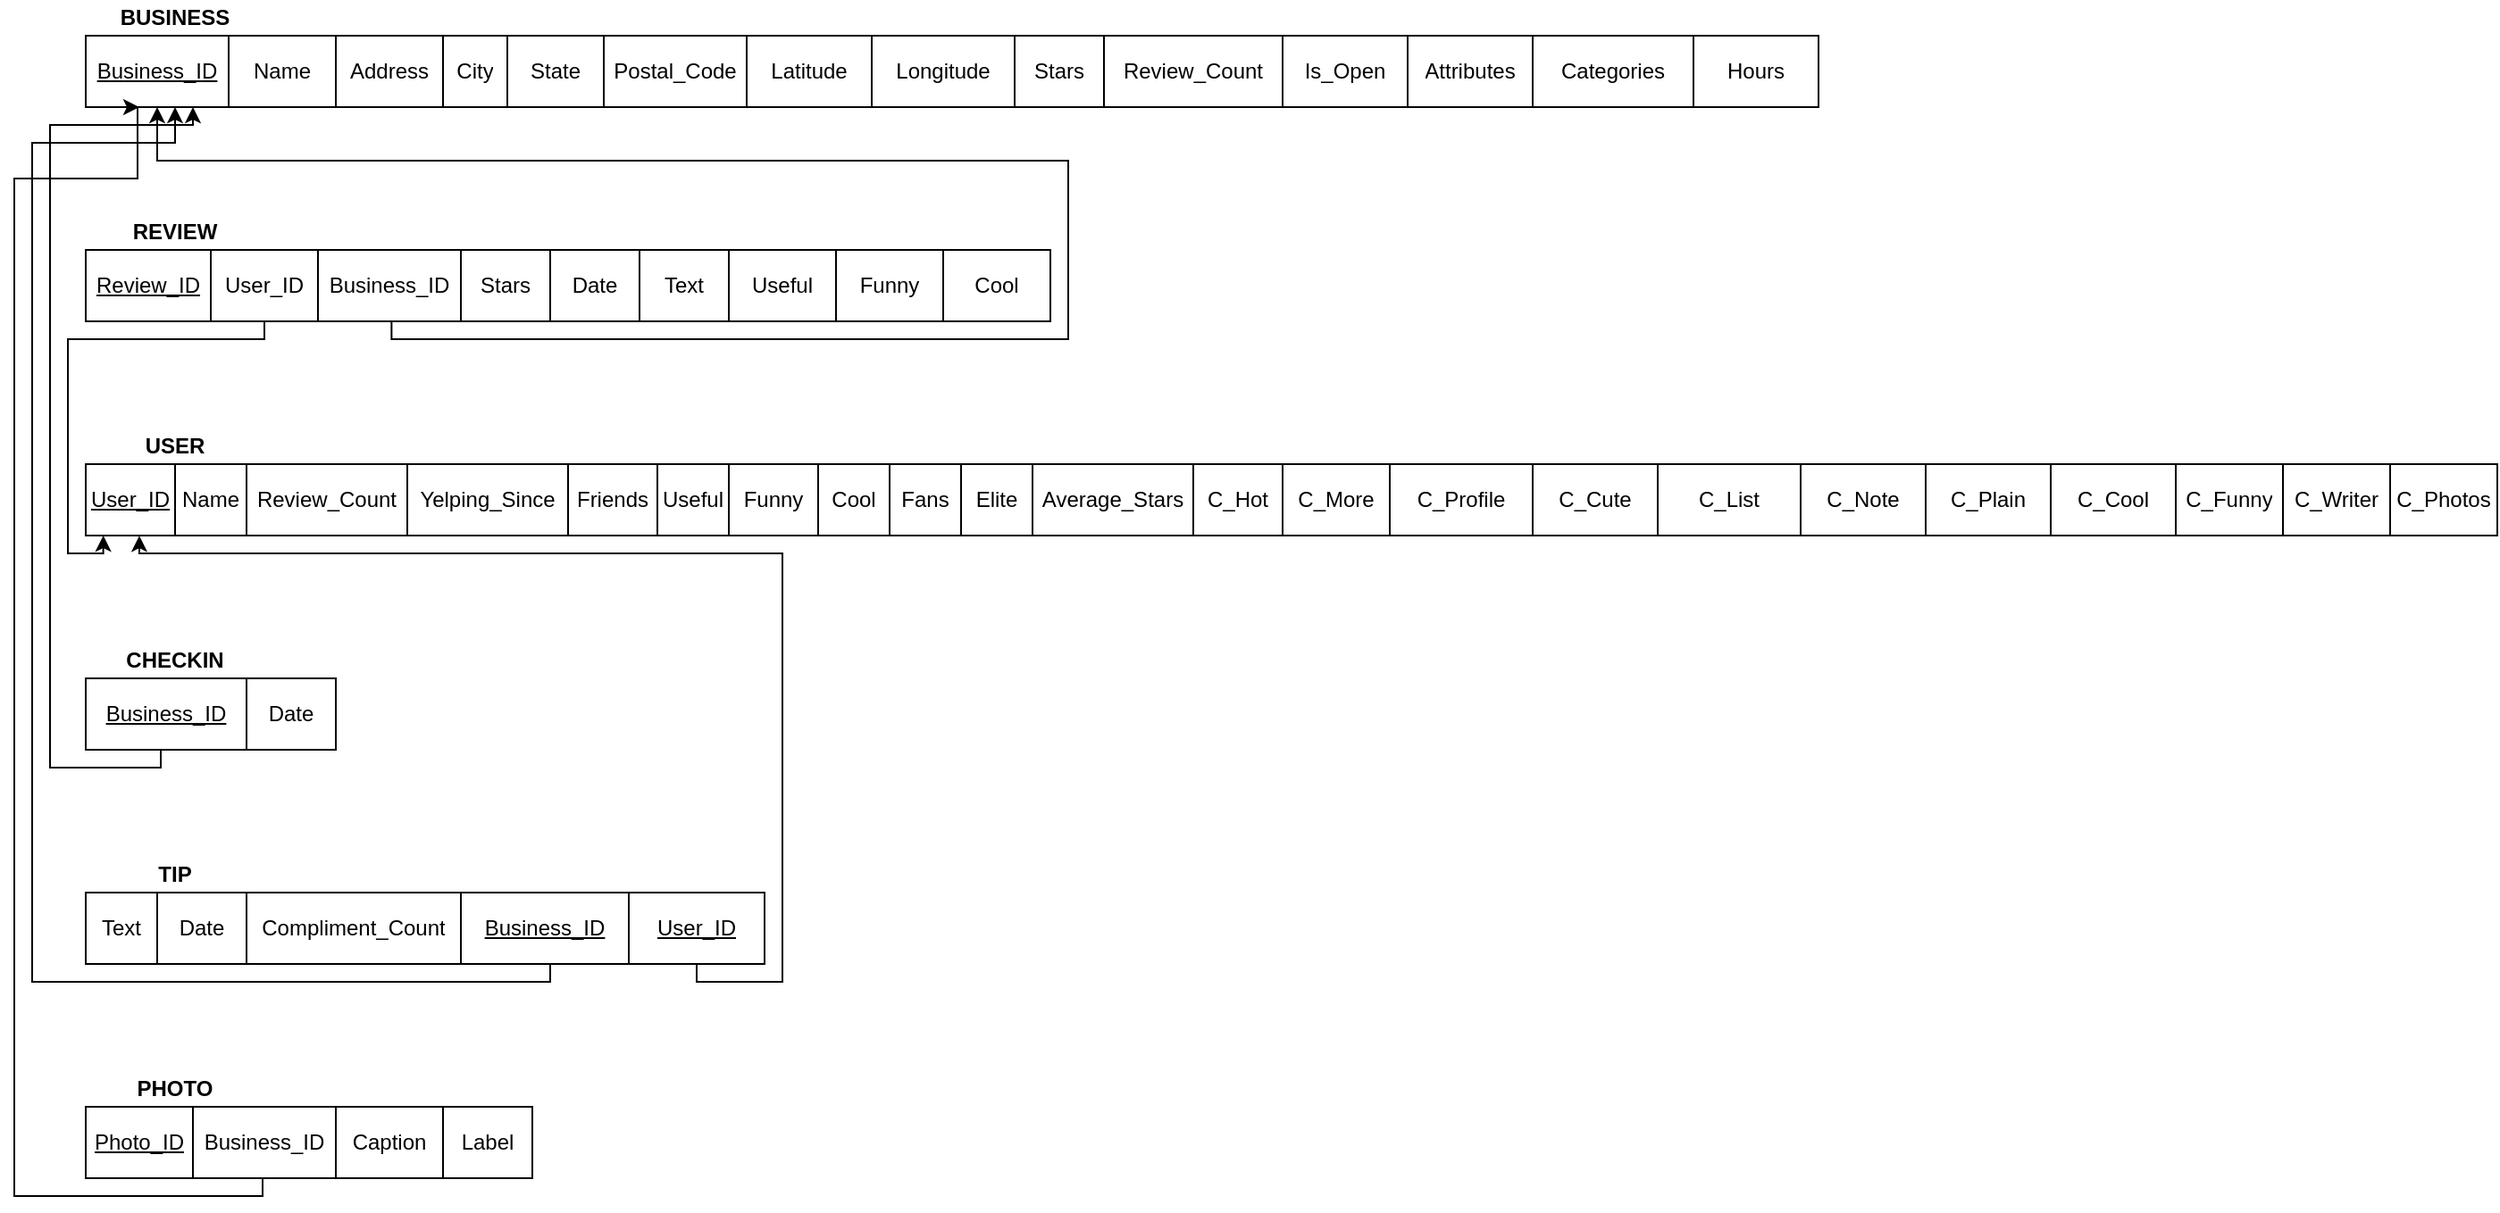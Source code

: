 <mxfile version="17.4.5" type="device"><diagram id="R2lEEEUBdFMjLlhIrx00" name="Page-1"><mxGraphModel dx="694" dy="386" grid="1" gridSize="10" guides="1" tooltips="1" connect="1" arrows="1" fold="1" page="1" pageScale="1" pageWidth="850" pageHeight="1100" math="0" shadow="0" extFonts="Permanent Marker^https://fonts.googleapis.com/css?family=Permanent+Marker"><root><mxCell id="0"/><mxCell id="1" parent="0"/><mxCell id="xkgNO_w2YSWqpj7G3Y11-32" value="" style="shape=table;startSize=0;container=1;collapsible=0;childLayout=tableLayout;" vertex="1" parent="1"><mxGeometry x="50" y="40" width="970" height="40" as="geometry"/></mxCell><mxCell id="xkgNO_w2YSWqpj7G3Y11-33" value="" style="shape=tableRow;horizontal=0;startSize=0;swimlaneHead=0;swimlaneBody=0;top=0;left=0;bottom=0;right=0;collapsible=0;dropTarget=0;fillColor=none;points=[[0,0.5],[1,0.5]];portConstraint=eastwest;" vertex="1" parent="xkgNO_w2YSWqpj7G3Y11-32"><mxGeometry width="970" height="40" as="geometry"/></mxCell><mxCell id="xkgNO_w2YSWqpj7G3Y11-34" value="&lt;u&gt;Business_ID&lt;/u&gt;" style="shape=partialRectangle;html=1;whiteSpace=wrap;connectable=0;overflow=hidden;fillColor=none;top=0;left=0;bottom=0;right=0;pointerEvents=1;" vertex="1" parent="xkgNO_w2YSWqpj7G3Y11-33"><mxGeometry width="80" height="40" as="geometry"><mxRectangle width="80" height="40" as="alternateBounds"/></mxGeometry></mxCell><mxCell id="xkgNO_w2YSWqpj7G3Y11-35" value="Name" style="shape=partialRectangle;html=1;whiteSpace=wrap;connectable=0;overflow=hidden;fillColor=none;top=0;left=0;bottom=0;right=0;pointerEvents=1;" vertex="1" parent="xkgNO_w2YSWqpj7G3Y11-33"><mxGeometry x="80" width="60" height="40" as="geometry"><mxRectangle width="60" height="40" as="alternateBounds"/></mxGeometry></mxCell><mxCell id="xkgNO_w2YSWqpj7G3Y11-36" value="Address" style="shape=partialRectangle;html=1;whiteSpace=wrap;connectable=0;overflow=hidden;fillColor=none;top=0;left=0;bottom=0;right=0;pointerEvents=1;" vertex="1" parent="xkgNO_w2YSWqpj7G3Y11-33"><mxGeometry x="140" width="60" height="40" as="geometry"><mxRectangle width="60" height="40" as="alternateBounds"/></mxGeometry></mxCell><mxCell id="xkgNO_w2YSWqpj7G3Y11-37" value="City" style="shape=partialRectangle;html=1;whiteSpace=wrap;connectable=0;overflow=hidden;fillColor=none;top=0;left=0;bottom=0;right=0;pointerEvents=1;" vertex="1" parent="xkgNO_w2YSWqpj7G3Y11-33"><mxGeometry x="200" width="36" height="40" as="geometry"><mxRectangle width="36" height="40" as="alternateBounds"/></mxGeometry></mxCell><mxCell id="xkgNO_w2YSWqpj7G3Y11-38" value="State" style="shape=partialRectangle;html=1;whiteSpace=wrap;connectable=0;overflow=hidden;fillColor=none;top=0;left=0;bottom=0;right=0;pointerEvents=1;" vertex="1" parent="xkgNO_w2YSWqpj7G3Y11-33"><mxGeometry x="236" width="54" height="40" as="geometry"><mxRectangle width="54" height="40" as="alternateBounds"/></mxGeometry></mxCell><mxCell id="xkgNO_w2YSWqpj7G3Y11-39" value="Postal_Code" style="shape=partialRectangle;html=1;whiteSpace=wrap;connectable=0;overflow=hidden;fillColor=none;top=0;left=0;bottom=0;right=0;pointerEvents=1;" vertex="1" parent="xkgNO_w2YSWqpj7G3Y11-33"><mxGeometry x="290" width="80" height="40" as="geometry"><mxRectangle width="80" height="40" as="alternateBounds"/></mxGeometry></mxCell><mxCell id="xkgNO_w2YSWqpj7G3Y11-40" value="Latitude" style="shape=partialRectangle;html=1;whiteSpace=wrap;connectable=0;overflow=hidden;fillColor=none;top=0;left=0;bottom=0;right=0;pointerEvents=1;" vertex="1" parent="xkgNO_w2YSWqpj7G3Y11-33"><mxGeometry x="370" width="70" height="40" as="geometry"><mxRectangle width="70" height="40" as="alternateBounds"/></mxGeometry></mxCell><mxCell id="xkgNO_w2YSWqpj7G3Y11-41" value="Longitude" style="shape=partialRectangle;html=1;whiteSpace=wrap;connectable=0;overflow=hidden;fillColor=none;top=0;left=0;bottom=0;right=0;pointerEvents=1;" vertex="1" parent="xkgNO_w2YSWqpj7G3Y11-33"><mxGeometry x="440" width="80" height="40" as="geometry"><mxRectangle width="80" height="40" as="alternateBounds"/></mxGeometry></mxCell><mxCell id="xkgNO_w2YSWqpj7G3Y11-42" value="Stars" style="shape=partialRectangle;html=1;whiteSpace=wrap;connectable=0;overflow=hidden;fillColor=none;top=0;left=0;bottom=0;right=0;pointerEvents=1;" vertex="1" parent="xkgNO_w2YSWqpj7G3Y11-33"><mxGeometry x="520" width="50" height="40" as="geometry"><mxRectangle width="50" height="40" as="alternateBounds"/></mxGeometry></mxCell><mxCell id="xkgNO_w2YSWqpj7G3Y11-43" value="Review_Count" style="shape=partialRectangle;html=1;whiteSpace=wrap;connectable=0;overflow=hidden;fillColor=none;top=0;left=0;bottom=0;right=0;pointerEvents=1;" vertex="1" parent="xkgNO_w2YSWqpj7G3Y11-33"><mxGeometry x="570" width="100" height="40" as="geometry"><mxRectangle width="100" height="40" as="alternateBounds"/></mxGeometry></mxCell><mxCell id="xkgNO_w2YSWqpj7G3Y11-44" value="Is_Open" style="shape=partialRectangle;html=1;whiteSpace=wrap;connectable=0;overflow=hidden;fillColor=none;top=0;left=0;bottom=0;right=0;pointerEvents=1;" vertex="1" parent="xkgNO_w2YSWqpj7G3Y11-33"><mxGeometry x="670" width="70" height="40" as="geometry"><mxRectangle width="70" height="40" as="alternateBounds"/></mxGeometry></mxCell><mxCell id="xkgNO_w2YSWqpj7G3Y11-45" value="Attributes" style="shape=partialRectangle;html=1;whiteSpace=wrap;connectable=0;overflow=hidden;fillColor=none;top=0;left=0;bottom=0;right=0;pointerEvents=1;" vertex="1" parent="xkgNO_w2YSWqpj7G3Y11-33"><mxGeometry x="740" width="70" height="40" as="geometry"><mxRectangle width="70" height="40" as="alternateBounds"/></mxGeometry></mxCell><mxCell id="xkgNO_w2YSWqpj7G3Y11-46" value="Categories" style="shape=partialRectangle;html=1;whiteSpace=wrap;connectable=0;overflow=hidden;fillColor=none;top=0;left=0;bottom=0;right=0;pointerEvents=1;" vertex="1" parent="xkgNO_w2YSWqpj7G3Y11-33"><mxGeometry x="810" width="90" height="40" as="geometry"><mxRectangle width="90" height="40" as="alternateBounds"/></mxGeometry></mxCell><mxCell id="xkgNO_w2YSWqpj7G3Y11-47" value="Hours" style="shape=partialRectangle;html=1;whiteSpace=wrap;connectable=0;overflow=hidden;fillColor=none;top=0;left=0;bottom=0;right=0;pointerEvents=1;" vertex="1" parent="xkgNO_w2YSWqpj7G3Y11-33"><mxGeometry x="900" width="70" height="40" as="geometry"><mxRectangle width="70" height="40" as="alternateBounds"/></mxGeometry></mxCell><mxCell id="xkgNO_w2YSWqpj7G3Y11-48" value="&lt;b&gt;BUSINESS&lt;/b&gt;" style="text;html=1;strokeColor=none;fillColor=none;align=center;verticalAlign=middle;whiteSpace=wrap;rounded=0;" vertex="1" parent="1"><mxGeometry x="50" y="20" width="100" height="20" as="geometry"/></mxCell><mxCell id="xkgNO_w2YSWqpj7G3Y11-49" value="&lt;b&gt;REVIEW&lt;/b&gt;" style="text;html=1;strokeColor=none;fillColor=none;align=center;verticalAlign=middle;whiteSpace=wrap;rounded=0;" vertex="1" parent="1"><mxGeometry x="50" y="140" width="100" height="20" as="geometry"/></mxCell><mxCell id="xkgNO_w2YSWqpj7G3Y11-94" value="" style="shape=table;startSize=0;container=1;collapsible=0;childLayout=tableLayout;" vertex="1" parent="1"><mxGeometry x="50" y="160" width="540" height="40" as="geometry"/></mxCell><mxCell id="xkgNO_w2YSWqpj7G3Y11-95" value="" style="shape=tableRow;horizontal=0;startSize=0;swimlaneHead=0;swimlaneBody=0;top=0;left=0;bottom=0;right=0;collapsible=0;dropTarget=0;fillColor=none;points=[[0,0.5],[1,0.5]];portConstraint=eastwest;" vertex="1" parent="xkgNO_w2YSWqpj7G3Y11-94"><mxGeometry width="540" height="40" as="geometry"/></mxCell><mxCell id="xkgNO_w2YSWqpj7G3Y11-96" value="&lt;u&gt;Review_ID&lt;/u&gt;" style="shape=partialRectangle;html=1;whiteSpace=wrap;connectable=0;overflow=hidden;fillColor=none;top=0;left=0;bottom=0;right=0;pointerEvents=1;" vertex="1" parent="xkgNO_w2YSWqpj7G3Y11-95"><mxGeometry width="70" height="40" as="geometry"><mxRectangle width="70" height="40" as="alternateBounds"/></mxGeometry></mxCell><mxCell id="xkgNO_w2YSWqpj7G3Y11-97" value="User_ID" style="shape=partialRectangle;html=1;whiteSpace=wrap;connectable=0;overflow=hidden;fillColor=none;top=0;left=0;bottom=0;right=0;pointerEvents=1;" vertex="1" parent="xkgNO_w2YSWqpj7G3Y11-95"><mxGeometry x="70" width="60" height="40" as="geometry"><mxRectangle width="60" height="40" as="alternateBounds"/></mxGeometry></mxCell><mxCell id="xkgNO_w2YSWqpj7G3Y11-98" value="Business_ID" style="shape=partialRectangle;html=1;whiteSpace=wrap;connectable=0;overflow=hidden;fillColor=none;top=0;left=0;bottom=0;right=0;pointerEvents=1;" vertex="1" parent="xkgNO_w2YSWqpj7G3Y11-95"><mxGeometry x="130" width="80" height="40" as="geometry"><mxRectangle width="80" height="40" as="alternateBounds"/></mxGeometry></mxCell><mxCell id="xkgNO_w2YSWqpj7G3Y11-99" value="Stars" style="shape=partialRectangle;html=1;whiteSpace=wrap;connectable=0;overflow=hidden;fillColor=none;top=0;left=0;bottom=0;right=0;pointerEvents=1;" vertex="1" parent="xkgNO_w2YSWqpj7G3Y11-95"><mxGeometry x="210" width="50" height="40" as="geometry"><mxRectangle width="50" height="40" as="alternateBounds"/></mxGeometry></mxCell><mxCell id="xkgNO_w2YSWqpj7G3Y11-100" value="Date" style="shape=partialRectangle;html=1;whiteSpace=wrap;connectable=0;overflow=hidden;fillColor=none;top=0;left=0;bottom=0;right=0;pointerEvents=1;" vertex="1" parent="xkgNO_w2YSWqpj7G3Y11-95"><mxGeometry x="260" width="50" height="40" as="geometry"><mxRectangle width="50" height="40" as="alternateBounds"/></mxGeometry></mxCell><mxCell id="xkgNO_w2YSWqpj7G3Y11-101" value="Text" style="shape=partialRectangle;html=1;whiteSpace=wrap;connectable=0;overflow=hidden;fillColor=none;top=0;left=0;bottom=0;right=0;pointerEvents=1;" vertex="1" parent="xkgNO_w2YSWqpj7G3Y11-95"><mxGeometry x="310" width="50" height="40" as="geometry"><mxRectangle width="50" height="40" as="alternateBounds"/></mxGeometry></mxCell><mxCell id="xkgNO_w2YSWqpj7G3Y11-102" value="Useful" style="shape=partialRectangle;html=1;whiteSpace=wrap;connectable=0;overflow=hidden;fillColor=none;top=0;left=0;bottom=0;right=0;pointerEvents=1;" vertex="1" parent="xkgNO_w2YSWqpj7G3Y11-95"><mxGeometry x="360" width="60" height="40" as="geometry"><mxRectangle width="60" height="40" as="alternateBounds"/></mxGeometry></mxCell><mxCell id="xkgNO_w2YSWqpj7G3Y11-103" value="Funny" style="shape=partialRectangle;html=1;whiteSpace=wrap;connectable=0;overflow=hidden;fillColor=none;top=0;left=0;bottom=0;right=0;pointerEvents=1;" vertex="1" parent="xkgNO_w2YSWqpj7G3Y11-95"><mxGeometry x="420" width="60" height="40" as="geometry"><mxRectangle width="60" height="40" as="alternateBounds"/></mxGeometry></mxCell><mxCell id="xkgNO_w2YSWqpj7G3Y11-104" value="Cool" style="shape=partialRectangle;html=1;whiteSpace=wrap;connectable=0;overflow=hidden;fillColor=none;top=0;left=0;bottom=0;right=0;pointerEvents=1;" vertex="1" parent="xkgNO_w2YSWqpj7G3Y11-95"><mxGeometry x="480" width="60" height="40" as="geometry"><mxRectangle width="60" height="40" as="alternateBounds"/></mxGeometry></mxCell><mxCell id="xkgNO_w2YSWqpj7G3Y11-105" value="&lt;b&gt;USER&lt;/b&gt;" style="text;html=1;strokeColor=none;fillColor=none;align=center;verticalAlign=middle;whiteSpace=wrap;rounded=0;" vertex="1" parent="1"><mxGeometry x="50" y="260" width="100" height="20" as="geometry"/></mxCell><mxCell id="xkgNO_w2YSWqpj7G3Y11-106" value="" style="shape=table;startSize=0;container=1;collapsible=0;childLayout=tableLayout;" vertex="1" parent="1"><mxGeometry x="50" y="280" width="1230" height="40" as="geometry"/></mxCell><mxCell id="xkgNO_w2YSWqpj7G3Y11-107" value="" style="shape=tableRow;horizontal=0;startSize=0;swimlaneHead=0;swimlaneBody=0;top=0;left=0;bottom=0;right=0;collapsible=0;dropTarget=0;fillColor=none;points=[[0,0.5],[1,0.5]];portConstraint=eastwest;" vertex="1" parent="xkgNO_w2YSWqpj7G3Y11-106"><mxGeometry width="1230" height="40" as="geometry"/></mxCell><mxCell id="xkgNO_w2YSWqpj7G3Y11-108" value="&lt;u&gt;User_ID&lt;/u&gt;" style="shape=partialRectangle;html=1;whiteSpace=wrap;connectable=0;overflow=hidden;fillColor=none;top=0;left=0;bottom=0;right=0;pointerEvents=1;" vertex="1" parent="xkgNO_w2YSWqpj7G3Y11-107"><mxGeometry width="50" height="40" as="geometry"><mxRectangle width="50" height="40" as="alternateBounds"/></mxGeometry></mxCell><mxCell id="xkgNO_w2YSWqpj7G3Y11-109" value="Name" style="shape=partialRectangle;html=1;whiteSpace=wrap;connectable=0;overflow=hidden;fillColor=none;top=0;left=0;bottom=0;right=0;pointerEvents=1;" vertex="1" parent="xkgNO_w2YSWqpj7G3Y11-107"><mxGeometry x="50" width="40" height="40" as="geometry"><mxRectangle width="40" height="40" as="alternateBounds"/></mxGeometry></mxCell><mxCell id="xkgNO_w2YSWqpj7G3Y11-110" value="Review_Count" style="shape=partialRectangle;html=1;whiteSpace=wrap;connectable=0;overflow=hidden;fillColor=none;top=0;left=0;bottom=0;right=0;pointerEvents=1;" vertex="1" parent="xkgNO_w2YSWqpj7G3Y11-107"><mxGeometry x="90" width="90" height="40" as="geometry"><mxRectangle width="90" height="40" as="alternateBounds"/></mxGeometry></mxCell><mxCell id="xkgNO_w2YSWqpj7G3Y11-111" value="Yelping_Since" style="shape=partialRectangle;html=1;whiteSpace=wrap;connectable=0;overflow=hidden;fillColor=none;top=0;left=0;bottom=0;right=0;pointerEvents=1;" vertex="1" parent="xkgNO_w2YSWqpj7G3Y11-107"><mxGeometry x="180" width="90" height="40" as="geometry"><mxRectangle width="90" height="40" as="alternateBounds"/></mxGeometry></mxCell><mxCell id="xkgNO_w2YSWqpj7G3Y11-112" value="Friends" style="shape=partialRectangle;html=1;whiteSpace=wrap;connectable=0;overflow=hidden;fillColor=none;top=0;left=0;bottom=0;right=0;pointerEvents=1;" vertex="1" parent="xkgNO_w2YSWqpj7G3Y11-107"><mxGeometry x="270" width="50" height="40" as="geometry"><mxRectangle width="50" height="40" as="alternateBounds"/></mxGeometry></mxCell><mxCell id="xkgNO_w2YSWqpj7G3Y11-113" value="Useful" style="shape=partialRectangle;html=1;whiteSpace=wrap;connectable=0;overflow=hidden;fillColor=none;top=0;left=0;bottom=0;right=0;pointerEvents=1;" vertex="1" parent="xkgNO_w2YSWqpj7G3Y11-107"><mxGeometry x="320" width="40" height="40" as="geometry"><mxRectangle width="40" height="40" as="alternateBounds"/></mxGeometry></mxCell><mxCell id="xkgNO_w2YSWqpj7G3Y11-114" value="Funny" style="shape=partialRectangle;html=1;whiteSpace=wrap;connectable=0;overflow=hidden;fillColor=none;top=0;left=0;bottom=0;right=0;pointerEvents=1;" vertex="1" parent="xkgNO_w2YSWqpj7G3Y11-107"><mxGeometry x="360" width="50" height="40" as="geometry"><mxRectangle width="50" height="40" as="alternateBounds"/></mxGeometry></mxCell><mxCell id="xkgNO_w2YSWqpj7G3Y11-115" value="Cool" style="shape=partialRectangle;html=1;whiteSpace=wrap;connectable=0;overflow=hidden;fillColor=none;top=0;left=0;bottom=0;right=0;pointerEvents=1;" vertex="1" parent="xkgNO_w2YSWqpj7G3Y11-107"><mxGeometry x="410" width="40" height="40" as="geometry"><mxRectangle width="40" height="40" as="alternateBounds"/></mxGeometry></mxCell><mxCell id="xkgNO_w2YSWqpj7G3Y11-116" value="Fans" style="shape=partialRectangle;html=1;whiteSpace=wrap;connectable=0;overflow=hidden;fillColor=none;top=0;left=0;bottom=0;right=0;pointerEvents=1;" vertex="1" parent="xkgNO_w2YSWqpj7G3Y11-107"><mxGeometry x="450" width="40" height="40" as="geometry"><mxRectangle width="40" height="40" as="alternateBounds"/></mxGeometry></mxCell><mxCell id="xkgNO_w2YSWqpj7G3Y11-117" value="Elite" style="shape=partialRectangle;html=1;whiteSpace=wrap;connectable=0;overflow=hidden;fillColor=none;top=0;left=0;bottom=0;right=0;pointerEvents=1;" vertex="1" parent="xkgNO_w2YSWqpj7G3Y11-107"><mxGeometry x="490" width="40" height="40" as="geometry"><mxRectangle width="40" height="40" as="alternateBounds"/></mxGeometry></mxCell><mxCell id="xkgNO_w2YSWqpj7G3Y11-118" value="Average_Stars" style="shape=partialRectangle;html=1;whiteSpace=wrap;connectable=0;overflow=hidden;fillColor=none;top=0;left=0;bottom=0;right=0;pointerEvents=1;" vertex="1" parent="xkgNO_w2YSWqpj7G3Y11-107"><mxGeometry x="530" width="90" height="40" as="geometry"><mxRectangle width="90" height="40" as="alternateBounds"/></mxGeometry></mxCell><mxCell id="xkgNO_w2YSWqpj7G3Y11-119" value="C_Hot" style="shape=partialRectangle;html=1;whiteSpace=wrap;connectable=0;overflow=hidden;fillColor=none;top=0;left=0;bottom=0;right=0;pointerEvents=1;" vertex="1" parent="xkgNO_w2YSWqpj7G3Y11-107"><mxGeometry x="620" width="50" height="40" as="geometry"><mxRectangle width="50" height="40" as="alternateBounds"/></mxGeometry></mxCell><mxCell id="xkgNO_w2YSWqpj7G3Y11-120" value="C_More" style="shape=partialRectangle;html=1;whiteSpace=wrap;connectable=0;overflow=hidden;fillColor=none;top=0;left=0;bottom=0;right=0;pointerEvents=1;" vertex="1" parent="xkgNO_w2YSWqpj7G3Y11-107"><mxGeometry x="670" width="60" height="40" as="geometry"><mxRectangle width="60" height="40" as="alternateBounds"/></mxGeometry></mxCell><mxCell id="xkgNO_w2YSWqpj7G3Y11-121" value="C_Profile" style="shape=partialRectangle;html=1;whiteSpace=wrap;connectable=0;overflow=hidden;fillColor=none;top=0;left=0;bottom=0;right=0;pointerEvents=1;" vertex="1" parent="xkgNO_w2YSWqpj7G3Y11-107"><mxGeometry x="730" width="80" height="40" as="geometry"><mxRectangle width="80" height="40" as="alternateBounds"/></mxGeometry></mxCell><mxCell id="xkgNO_w2YSWqpj7G3Y11-122" value="C_Cute" style="shape=partialRectangle;html=1;whiteSpace=wrap;connectable=0;overflow=hidden;fillColor=none;top=0;left=0;bottom=0;right=0;pointerEvents=1;" vertex="1" parent="xkgNO_w2YSWqpj7G3Y11-107"><mxGeometry x="810" width="70" height="40" as="geometry"><mxRectangle width="70" height="40" as="alternateBounds"/></mxGeometry></mxCell><mxCell id="xkgNO_w2YSWqpj7G3Y11-123" value="C_List" style="shape=partialRectangle;html=1;whiteSpace=wrap;connectable=0;overflow=hidden;fillColor=none;top=0;left=0;bottom=0;right=0;pointerEvents=1;" vertex="1" parent="xkgNO_w2YSWqpj7G3Y11-107"><mxGeometry x="880" width="80" height="40" as="geometry"><mxRectangle width="80" height="40" as="alternateBounds"/></mxGeometry></mxCell><mxCell id="xkgNO_w2YSWqpj7G3Y11-124" value="C_Note" style="shape=partialRectangle;html=1;whiteSpace=wrap;connectable=0;overflow=hidden;fillColor=none;top=0;left=0;bottom=0;right=0;pointerEvents=1;" vertex="1" parent="xkgNO_w2YSWqpj7G3Y11-107"><mxGeometry x="960" width="70" height="40" as="geometry"><mxRectangle width="70" height="40" as="alternateBounds"/></mxGeometry></mxCell><mxCell id="xkgNO_w2YSWqpj7G3Y11-125" value="C_Plain" style="shape=partialRectangle;html=1;whiteSpace=wrap;connectable=0;overflow=hidden;fillColor=none;top=0;left=0;bottom=0;right=0;pointerEvents=1;" vertex="1" parent="xkgNO_w2YSWqpj7G3Y11-107"><mxGeometry x="1030" width="70" height="40" as="geometry"><mxRectangle width="70" height="40" as="alternateBounds"/></mxGeometry></mxCell><mxCell id="xkgNO_w2YSWqpj7G3Y11-126" value="C_Cool" style="shape=partialRectangle;html=1;whiteSpace=wrap;connectable=0;overflow=hidden;fillColor=none;top=0;left=0;bottom=0;right=0;pointerEvents=1;" vertex="1" parent="xkgNO_w2YSWqpj7G3Y11-107"><mxGeometry x="1100" width="70" height="40" as="geometry"><mxRectangle width="70" height="40" as="alternateBounds"/></mxGeometry></mxCell><mxCell id="xkgNO_w2YSWqpj7G3Y11-127" value="C_Funny" style="shape=partialRectangle;html=1;whiteSpace=wrap;connectable=0;overflow=hidden;fillColor=none;top=0;left=0;bottom=0;right=0;pointerEvents=1;" vertex="1" parent="xkgNO_w2YSWqpj7G3Y11-107"><mxGeometry x="1170" width="60" height="40" as="geometry"><mxRectangle width="60" height="40" as="alternateBounds"/></mxGeometry></mxCell><mxCell id="xkgNO_w2YSWqpj7G3Y11-128" value="" style="shape=table;startSize=0;container=1;collapsible=0;childLayout=tableLayout;" vertex="1" parent="1"><mxGeometry x="1280" y="280" width="120" height="40" as="geometry"/></mxCell><mxCell id="xkgNO_w2YSWqpj7G3Y11-129" value="" style="shape=tableRow;horizontal=0;startSize=0;swimlaneHead=0;swimlaneBody=0;top=0;left=0;bottom=0;right=0;collapsible=0;dropTarget=0;fillColor=none;points=[[0,0.5],[1,0.5]];portConstraint=eastwest;" vertex="1" parent="xkgNO_w2YSWqpj7G3Y11-128"><mxGeometry width="120" height="40" as="geometry"/></mxCell><mxCell id="xkgNO_w2YSWqpj7G3Y11-130" value="C_Writer" style="shape=partialRectangle;html=1;whiteSpace=wrap;connectable=0;overflow=hidden;fillColor=none;top=0;left=0;bottom=0;right=0;pointerEvents=1;" vertex="1" parent="xkgNO_w2YSWqpj7G3Y11-129"><mxGeometry width="60" height="40" as="geometry"><mxRectangle width="60" height="40" as="alternateBounds"/></mxGeometry></mxCell><mxCell id="xkgNO_w2YSWqpj7G3Y11-131" value="C_Photos" style="shape=partialRectangle;html=1;whiteSpace=wrap;connectable=0;overflow=hidden;fillColor=none;top=0;left=0;bottom=0;right=0;pointerEvents=1;" vertex="1" parent="xkgNO_w2YSWqpj7G3Y11-129"><mxGeometry x="60" width="60" height="40" as="geometry"><mxRectangle width="60" height="40" as="alternateBounds"/></mxGeometry></mxCell><mxCell id="xkgNO_w2YSWqpj7G3Y11-132" value="&lt;b&gt;CHECKIN&lt;/b&gt;" style="text;html=1;strokeColor=none;fillColor=none;align=center;verticalAlign=middle;whiteSpace=wrap;rounded=0;" vertex="1" parent="1"><mxGeometry x="50" y="380" width="100" height="20" as="geometry"/></mxCell><mxCell id="xkgNO_w2YSWqpj7G3Y11-133" value="" style="shape=table;startSize=0;container=1;collapsible=0;childLayout=tableLayout;" vertex="1" parent="1"><mxGeometry x="50" y="400" width="140" height="40" as="geometry"/></mxCell><mxCell id="xkgNO_w2YSWqpj7G3Y11-134" value="" style="shape=tableRow;horizontal=0;startSize=0;swimlaneHead=0;swimlaneBody=0;top=0;left=0;bottom=0;right=0;collapsible=0;dropTarget=0;fillColor=none;points=[[0,0.5],[1,0.5]];portConstraint=eastwest;" vertex="1" parent="xkgNO_w2YSWqpj7G3Y11-133"><mxGeometry width="140" height="40" as="geometry"/></mxCell><mxCell id="xkgNO_w2YSWqpj7G3Y11-135" value="&lt;u&gt;Business_ID&lt;/u&gt;" style="shape=partialRectangle;html=1;whiteSpace=wrap;connectable=0;overflow=hidden;fillColor=none;top=0;left=0;bottom=0;right=0;pointerEvents=1;" vertex="1" parent="xkgNO_w2YSWqpj7G3Y11-134"><mxGeometry width="90" height="40" as="geometry"><mxRectangle width="90" height="40" as="alternateBounds"/></mxGeometry></mxCell><mxCell id="xkgNO_w2YSWqpj7G3Y11-136" value="Date" style="shape=partialRectangle;html=1;whiteSpace=wrap;connectable=0;overflow=hidden;fillColor=none;top=0;left=0;bottom=0;right=0;pointerEvents=1;" vertex="1" parent="xkgNO_w2YSWqpj7G3Y11-134"><mxGeometry x="90" width="50" height="40" as="geometry"><mxRectangle width="50" height="40" as="alternateBounds"/></mxGeometry></mxCell><mxCell id="xkgNO_w2YSWqpj7G3Y11-137" value="&lt;b&gt;TIP&lt;/b&gt;" style="text;html=1;strokeColor=none;fillColor=none;align=center;verticalAlign=middle;whiteSpace=wrap;rounded=0;" vertex="1" parent="1"><mxGeometry x="50" y="500" width="100" height="20" as="geometry"/></mxCell><mxCell id="xkgNO_w2YSWqpj7G3Y11-138" value="" style="shape=table;startSize=0;container=1;collapsible=0;childLayout=tableLayout;" vertex="1" parent="1"><mxGeometry x="50" y="520" width="380" height="40" as="geometry"/></mxCell><mxCell id="xkgNO_w2YSWqpj7G3Y11-139" value="" style="shape=tableRow;horizontal=0;startSize=0;swimlaneHead=0;swimlaneBody=0;top=0;left=0;bottom=0;right=0;collapsible=0;dropTarget=0;fillColor=none;points=[[0,0.5],[1,0.5]];portConstraint=eastwest;" vertex="1" parent="xkgNO_w2YSWqpj7G3Y11-138"><mxGeometry width="380" height="40" as="geometry"/></mxCell><mxCell id="xkgNO_w2YSWqpj7G3Y11-140" value="Text" style="shape=partialRectangle;html=1;whiteSpace=wrap;connectable=0;overflow=hidden;fillColor=none;top=0;left=0;bottom=0;right=0;pointerEvents=1;" vertex="1" parent="xkgNO_w2YSWqpj7G3Y11-139"><mxGeometry width="40" height="40" as="geometry"><mxRectangle width="40" height="40" as="alternateBounds"/></mxGeometry></mxCell><mxCell id="xkgNO_w2YSWqpj7G3Y11-141" value="Date" style="shape=partialRectangle;html=1;whiteSpace=wrap;connectable=0;overflow=hidden;fillColor=none;top=0;left=0;bottom=0;right=0;pointerEvents=1;" vertex="1" parent="xkgNO_w2YSWqpj7G3Y11-139"><mxGeometry x="40" width="50" height="40" as="geometry"><mxRectangle width="50" height="40" as="alternateBounds"/></mxGeometry></mxCell><mxCell id="xkgNO_w2YSWqpj7G3Y11-142" value="Compliment_Count" style="shape=partialRectangle;html=1;whiteSpace=wrap;connectable=0;overflow=hidden;fillColor=none;top=0;left=0;bottom=0;right=0;pointerEvents=1;" vertex="1" parent="xkgNO_w2YSWqpj7G3Y11-139"><mxGeometry x="90" width="120" height="40" as="geometry"><mxRectangle width="120" height="40" as="alternateBounds"/></mxGeometry></mxCell><mxCell id="xkgNO_w2YSWqpj7G3Y11-143" value="&lt;u&gt;Business_ID&lt;/u&gt;" style="shape=partialRectangle;html=1;whiteSpace=wrap;connectable=0;overflow=hidden;fillColor=none;top=0;left=0;bottom=0;right=0;pointerEvents=1;" vertex="1" parent="xkgNO_w2YSWqpj7G3Y11-139"><mxGeometry x="210" width="94" height="40" as="geometry"><mxRectangle width="94" height="40" as="alternateBounds"/></mxGeometry></mxCell><mxCell id="xkgNO_w2YSWqpj7G3Y11-144" value="&lt;u&gt;User_ID&lt;/u&gt;" style="shape=partialRectangle;html=1;whiteSpace=wrap;connectable=0;overflow=hidden;fillColor=none;top=0;left=0;bottom=0;right=0;pointerEvents=1;" vertex="1" parent="xkgNO_w2YSWqpj7G3Y11-139"><mxGeometry x="304" width="76" height="40" as="geometry"><mxRectangle width="76" height="40" as="alternateBounds"/></mxGeometry></mxCell><mxCell id="xkgNO_w2YSWqpj7G3Y11-145" value="&lt;b&gt;PHOTO&lt;/b&gt;" style="text;html=1;strokeColor=none;fillColor=none;align=center;verticalAlign=middle;whiteSpace=wrap;rounded=0;" vertex="1" parent="1"><mxGeometry x="50" y="620" width="100" height="20" as="geometry"/></mxCell><mxCell id="xkgNO_w2YSWqpj7G3Y11-146" value="" style="shape=table;startSize=0;container=1;collapsible=0;childLayout=tableLayout;" vertex="1" parent="1"><mxGeometry x="50" y="640" width="250" height="40" as="geometry"/></mxCell><mxCell id="xkgNO_w2YSWqpj7G3Y11-147" value="" style="shape=tableRow;horizontal=0;startSize=0;swimlaneHead=0;swimlaneBody=0;top=0;left=0;bottom=0;right=0;collapsible=0;dropTarget=0;fillColor=none;points=[[0,0.5],[1,0.5]];portConstraint=eastwest;" vertex="1" parent="xkgNO_w2YSWqpj7G3Y11-146"><mxGeometry width="250" height="40" as="geometry"/></mxCell><mxCell id="xkgNO_w2YSWqpj7G3Y11-148" value="&lt;u&gt;Photo_ID&lt;/u&gt;" style="shape=partialRectangle;html=1;whiteSpace=wrap;connectable=0;overflow=hidden;fillColor=none;top=0;left=0;bottom=0;right=0;pointerEvents=1;" vertex="1" parent="xkgNO_w2YSWqpj7G3Y11-147"><mxGeometry width="60" height="40" as="geometry"><mxRectangle width="60" height="40" as="alternateBounds"/></mxGeometry></mxCell><mxCell id="xkgNO_w2YSWqpj7G3Y11-149" value="Business_ID" style="shape=partialRectangle;html=1;whiteSpace=wrap;connectable=0;overflow=hidden;fillColor=none;top=0;left=0;bottom=0;right=0;pointerEvents=1;" vertex="1" parent="xkgNO_w2YSWqpj7G3Y11-147"><mxGeometry x="60" width="80" height="40" as="geometry"><mxRectangle width="80" height="40" as="alternateBounds"/></mxGeometry></mxCell><mxCell id="xkgNO_w2YSWqpj7G3Y11-150" value="Caption" style="shape=partialRectangle;html=1;whiteSpace=wrap;connectable=0;overflow=hidden;fillColor=none;top=0;left=0;bottom=0;right=0;pointerEvents=1;" vertex="1" parent="xkgNO_w2YSWqpj7G3Y11-147"><mxGeometry x="140" width="60" height="40" as="geometry"><mxRectangle width="60" height="40" as="alternateBounds"/></mxGeometry></mxCell><mxCell id="xkgNO_w2YSWqpj7G3Y11-151" value="Label" style="shape=partialRectangle;html=1;whiteSpace=wrap;connectable=0;overflow=hidden;fillColor=none;top=0;left=0;bottom=0;right=0;pointerEvents=1;" vertex="1" parent="xkgNO_w2YSWqpj7G3Y11-147"><mxGeometry x="200" width="50" height="40" as="geometry"><mxRectangle width="50" height="40" as="alternateBounds"/></mxGeometry></mxCell><mxCell id="xkgNO_w2YSWqpj7G3Y11-153" value="" style="endArrow=classic;html=1;rounded=0;exitX=0.3;exitY=1;exitDx=0;exitDy=0;exitPerimeter=0;edgeStyle=orthogonalEdgeStyle;" edge="1" parent="1" source="xkgNO_w2YSWqpj7G3Y11-134"><mxGeometry width="50" height="50" relative="1" as="geometry"><mxPoint x="210" y="450" as="sourcePoint"/><mxPoint x="110" y="80" as="targetPoint"/><Array as="points"><mxPoint x="92" y="450"/><mxPoint x="30" y="450"/><mxPoint x="30" y="90"/><mxPoint x="110" y="90"/></Array></mxGeometry></mxCell><mxCell id="xkgNO_w2YSWqpj7G3Y11-154" value="" style="endArrow=classic;html=1;rounded=0;edgeStyle=orthogonalEdgeStyle;" edge="1" parent="1" source="xkgNO_w2YSWqpj7G3Y11-139"><mxGeometry width="50" height="50" relative="1" as="geometry"><mxPoint x="92" y="581" as="sourcePoint"/><mxPoint x="100" y="80" as="targetPoint"/><Array as="points"><mxPoint x="310" y="570"/><mxPoint x="20" y="570"/><mxPoint x="20" y="100"/><mxPoint x="100" y="100"/><mxPoint x="100" y="80"/></Array></mxGeometry></mxCell><mxCell id="xkgNO_w2YSWqpj7G3Y11-156" value="" style="endArrow=classic;html=1;rounded=0;exitX=0.9;exitY=1;exitDx=0;exitDy=0;exitPerimeter=0;edgeStyle=orthogonalEdgeStyle;entryX=0.025;entryY=1.002;entryDx=0;entryDy=0;entryPerimeter=0;" edge="1" parent="1" source="xkgNO_w2YSWqpj7G3Y11-139" target="xkgNO_w2YSWqpj7G3Y11-107"><mxGeometry width="50" height="50" relative="1" as="geometry"><mxPoint x="260" y="440" as="sourcePoint"/><mxPoint x="410" y="630" as="targetPoint"/><Array as="points"><mxPoint x="392" y="570"/><mxPoint x="440" y="570"/><mxPoint x="440" y="330"/><mxPoint x="80" y="330"/><mxPoint x="80" y="320"/></Array></mxGeometry></mxCell><mxCell id="xkgNO_w2YSWqpj7G3Y11-157" value="" style="endArrow=classic;html=1;rounded=0;edgeStyle=orthogonalEdgeStyle;entryX=0.008;entryY=1;entryDx=0;entryDy=0;entryPerimeter=0;" edge="1" parent="1" target="xkgNO_w2YSWqpj7G3Y11-107"><mxGeometry width="50" height="50" relative="1" as="geometry"><mxPoint x="150" y="200" as="sourcePoint"/><mxPoint x="60" y="340" as="targetPoint"/><Array as="points"><mxPoint x="150" y="210"/><mxPoint x="40" y="210"/><mxPoint x="40" y="330"/><mxPoint x="60" y="330"/></Array></mxGeometry></mxCell><mxCell id="xkgNO_w2YSWqpj7G3Y11-158" value="" style="endArrow=classic;html=1;rounded=0;exitX=0.317;exitY=1.003;exitDx=0;exitDy=0;exitPerimeter=0;edgeStyle=orthogonalEdgeStyle;" edge="1" parent="1" source="xkgNO_w2YSWqpj7G3Y11-95"><mxGeometry width="50" height="50" relative="1" as="geometry"><mxPoint x="300" y="280" as="sourcePoint"/><mxPoint x="90" y="80" as="targetPoint"/><Array as="points"><mxPoint x="221" y="210"/><mxPoint x="600" y="210"/><mxPoint x="600" y="110"/><mxPoint x="90" y="110"/></Array></mxGeometry></mxCell><mxCell id="xkgNO_w2YSWqpj7G3Y11-159" value="" style="endArrow=classic;html=1;rounded=0;edgeStyle=orthogonalEdgeStyle;exitX=0.396;exitY=1.003;exitDx=0;exitDy=0;exitPerimeter=0;" edge="1" parent="1" source="xkgNO_w2YSWqpj7G3Y11-147"><mxGeometry width="50" height="50" relative="1" as="geometry"><mxPoint x="150" y="700" as="sourcePoint"/><mxPoint x="80" y="80" as="targetPoint"/><Array as="points"><mxPoint x="149" y="690"/><mxPoint x="10.0" y="690"/><mxPoint x="10.0" y="120"/><mxPoint x="79" y="120"/><mxPoint x="79" y="80"/></Array></mxGeometry></mxCell></root></mxGraphModel></diagram></mxfile>